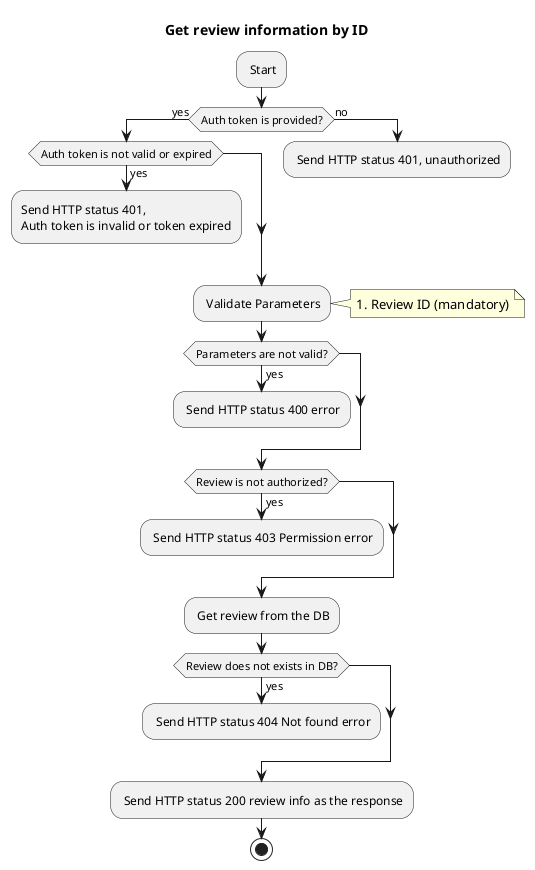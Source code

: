 @startuml get review by id
title Get review information by ID

: Start;
if (Auth token is provided?) then (yes)
    if (Auth token is not valid or expired) then (yes)
        :Send HTTP status 401,
        Auth token is invalid or token expired;
        kill
    endif
else (no)
    : Send HTTP status 401, unauthorized;
    kill
endif
: Validate Parameters;
note right
1. Review ID (mandatory)
end note
if (Parameters are not valid?) then (yes)
    : Send HTTP status 400 error;
    kill
endif
if (Review is not authorized?) then (yes)
    : Send HTTP status 403 Permission error;
    kill
endif
: Get review from the DB;
if (Review does not exists in DB?) then (yes)
    : Send HTTP status 404 Not found error;
    kill
endif
: Send HTTP status 200 review info as the response;
stop
@enduml
